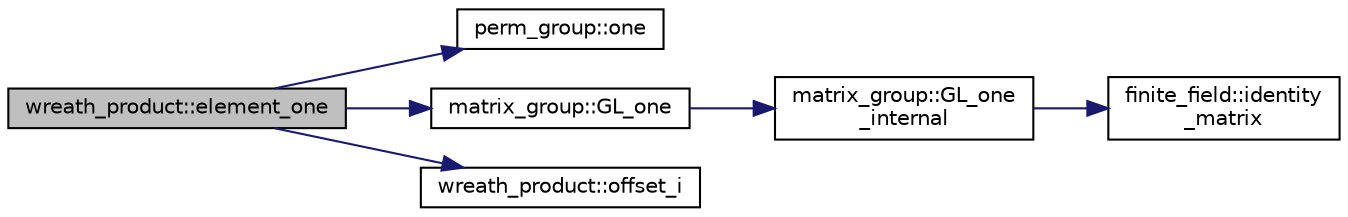 digraph "wreath_product::element_one"
{
  edge [fontname="Helvetica",fontsize="10",labelfontname="Helvetica",labelfontsize="10"];
  node [fontname="Helvetica",fontsize="10",shape=record];
  rankdir="LR";
  Node137 [label="wreath_product::element_one",height=0.2,width=0.4,color="black", fillcolor="grey75", style="filled", fontcolor="black"];
  Node137 -> Node138 [color="midnightblue",fontsize="10",style="solid",fontname="Helvetica"];
  Node138 [label="perm_group::one",height=0.2,width=0.4,color="black", fillcolor="white", style="filled",URL="$df/d0a/classperm__group.html#ab959c8e4c528c27dfc8d4ac1919681ee"];
  Node137 -> Node139 [color="midnightblue",fontsize="10",style="solid",fontname="Helvetica"];
  Node139 [label="matrix_group::GL_one",height=0.2,width=0.4,color="black", fillcolor="white", style="filled",URL="$d3/ded/classmatrix__group.html#a00890c674cedb856ad2c358aedb25b21"];
  Node139 -> Node140 [color="midnightblue",fontsize="10",style="solid",fontname="Helvetica"];
  Node140 [label="matrix_group::GL_one\l_internal",height=0.2,width=0.4,color="black", fillcolor="white", style="filled",URL="$d3/ded/classmatrix__group.html#a308f9c0bb3c627134bf6d63a5c0721e9"];
  Node140 -> Node141 [color="midnightblue",fontsize="10",style="solid",fontname="Helvetica"];
  Node141 [label="finite_field::identity\l_matrix",height=0.2,width=0.4,color="black", fillcolor="white", style="filled",URL="$df/d5a/classfinite__field.html#a4688997f80b8721560bccec986c23413"];
  Node137 -> Node142 [color="midnightblue",fontsize="10",style="solid",fontname="Helvetica"];
  Node142 [label="wreath_product::offset_i",height=0.2,width=0.4,color="black", fillcolor="white", style="filled",URL="$d8/dfa/classwreath__product.html#a081d6eed767bdd84bc74e555815641c6"];
}
